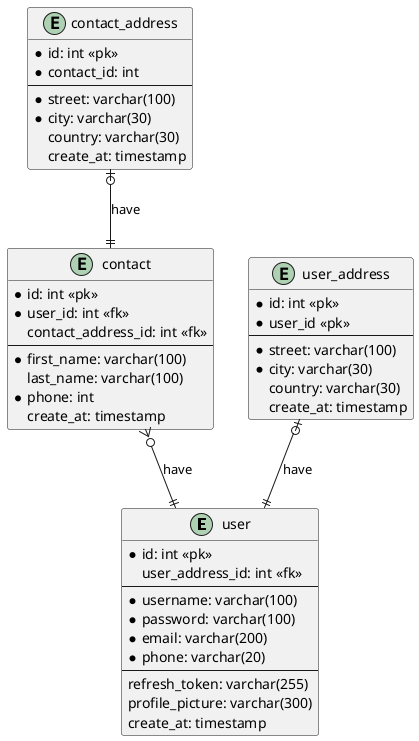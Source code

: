 @startuml
entity user {
    * id: int <<pk>>
    user_address_id: int <<fk>>
    --
    *username: varchar(100)
    *password: varchar(100)
    *email: varchar(200)
    *phone: varchar(20)
    --
    refresh_token: varchar(255)
    profile_picture: varchar(300)
    create_at: timestamp
}

entity contact {
    *id: int <<pk>>
    *user_id: int <<fk>>
    contact_address_id: int <<fk>>
    --
    *first_name: varchar(100)
    last_name: varchar(100)
    *phone: int
    create_at: timestamp
}

entity contact_address {
    *id: int <<pk>>
    *contact_id: int
    --
    *street: varchar(100)
    *city: varchar(30)
    country: varchar(30)
    create_at: timestamp
}

entity user_address {
    *id: int <<pk>>
    *user_id <<pk>>
    --
    *street: varchar(100)
    *city: varchar(30)
    country: varchar(30)
    create_at: timestamp
}


contact }o--|| user : have
contact_address |o--|| contact : have
user_address |o--|| user : have

@enduml
